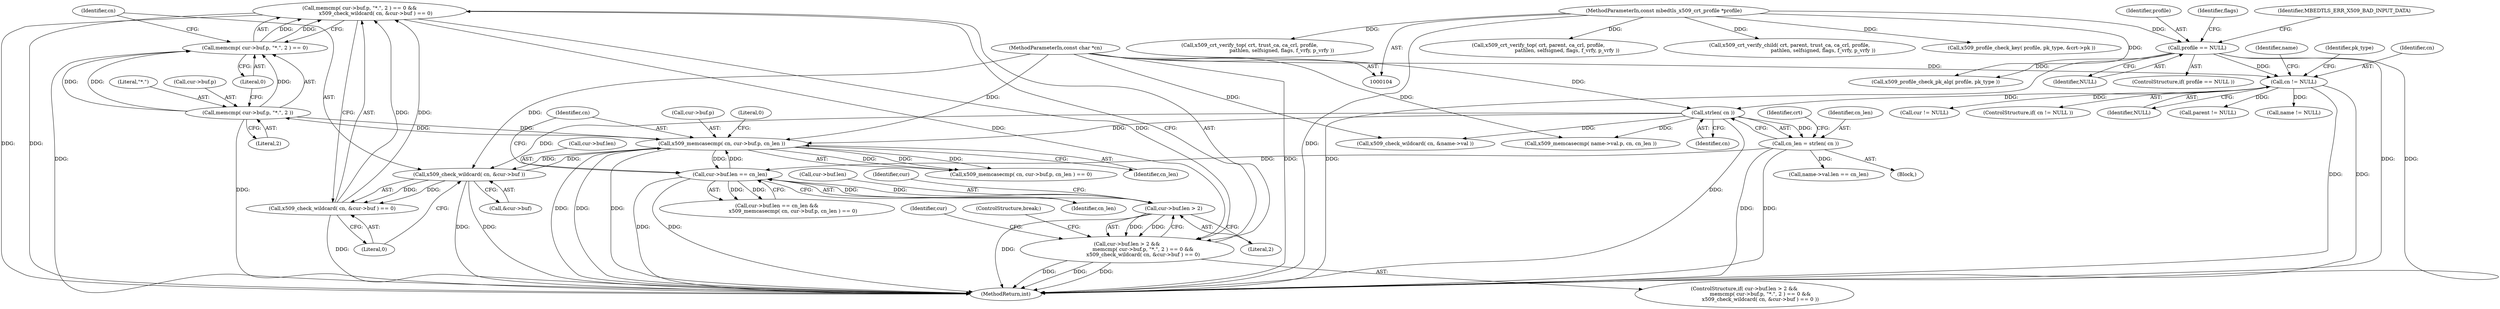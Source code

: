 digraph "1_mbedtls_d15795acd5074e0b44e71f7ede8bdfe1b48591fc@API" {
"1000203" [label="(Call,memcmp( cur->buf.p, \"*.\", 2 ) == 0 &&\n                    x509_check_wildcard( cn, &cur->buf ) == 0)"];
"1000204" [label="(Call,memcmp( cur->buf.p, \"*.\", 2 ) == 0)"];
"1000205" [label="(Call,memcmp( cur->buf.p, \"*.\", 2 ))"];
"1000184" [label="(Call,x509_memcasecmp( cn, cur->buf.p, cn_len ))"];
"1000215" [label="(Call,x509_check_wildcard( cn, &cur->buf ))"];
"1000154" [label="(Call,strlen( cn ))"];
"1000142" [label="(Call,cn != NULL)"];
"1000109" [label="(MethodParameterIn,const char *cn)"];
"1000132" [label="(Call,profile == NULL)"];
"1000108" [label="(MethodParameterIn,const mbedtls_x509_crt_profile *profile)"];
"1000176" [label="(Call,cur->buf.len == cn_len)"];
"1000196" [label="(Call,cur->buf.len > 2)"];
"1000152" [label="(Call,cn_len = strlen( cn ))"];
"1000214" [label="(Call,x509_check_wildcard( cn, &cur->buf ) == 0)"];
"1000195" [label="(Call,cur->buf.len > 2 &&\n                    memcmp( cur->buf.p, \"*.\", 2 ) == 0 &&\n                    x509_check_wildcard( cn, &cur->buf ) == 0)"];
"1000185" [label="(Identifier,cn)"];
"1000217" [label="(Call,&cur->buf)"];
"1000240" [label="(Call,name != NULL)"];
"1000197" [label="(Call,cur->buf.len)"];
"1000295" [label="(Call,x509_check_wildcard( cn, &name->val ))"];
"1000191" [label="(Identifier,cn_len)"];
"1000225" [label="(Identifier,cur)"];
"1000215" [label="(Call,x509_check_wildcard( cn, &cur->buf ))"];
"1000378" [label="(Call,x509_crt_verify_top( crt, parent, ca_crl, profile,\n                                    pathlen, selfsigned, flags, f_vrfy, p_vrfy ))"];
"1000142" [label="(Call,cn != NULL)"];
"1000175" [label="(Call,cur->buf.len == cn_len &&\n                    x509_memcasecmp( cn, cur->buf.p, cn_len ) == 0)"];
"1000132" [label="(Call,profile == NULL)"];
"1000155" [label="(Identifier,cn)"];
"1000317" [label="(Identifier,pk_type)"];
"1000213" [label="(Literal,0)"];
"1000176" [label="(Call,cur->buf.len == cn_len)"];
"1000108" [label="(MethodParameterIn,const mbedtls_x509_crt_profile *profile)"];
"1000177" [label="(Call,cur->buf.len)"];
"1000194" [label="(ControlStructure,if( cur->buf.len > 2 &&\n                    memcmp( cur->buf.p, \"*.\", 2 ) == 0 &&\n                    x509_check_wildcard( cn, &cur->buf ) == 0 ))"];
"1000204" [label="(Call,memcmp( cur->buf.p, \"*.\", 2 ) == 0)"];
"1000214" [label="(Call,x509_check_wildcard( cn, &cur->buf ) == 0)"];
"1000203" [label="(Call,memcmp( cur->buf.p, \"*.\", 2 ) == 0 &&\n                    x509_check_wildcard( cn, &cur->buf ) == 0)"];
"1000216" [label="(Identifier,cn)"];
"1000211" [label="(Literal,\"*.\")"];
"1000192" [label="(Literal,0)"];
"1000109" [label="(MethodParameterIn,const char *cn)"];
"1000170" [label="(Call,cur != NULL)"];
"1000136" [label="(Identifier,MBEDTLS_ERR_X509_BAD_INPUT_DATA)"];
"1000256" [label="(Call,name->val.len == cn_len)"];
"1000143" [label="(Identifier,cn)"];
"1000154" [label="(Call,strlen( cn ))"];
"1000264" [label="(Call,x509_memcasecmp( name->val.p, cn, cn_len ))"];
"1000205" [label="(Call,memcmp( cur->buf.p, \"*.\", 2 ))"];
"1000134" [label="(Identifier,NULL)"];
"1000206" [label="(Call,cur->buf.p)"];
"1000131" [label="(ControlStructure,if( profile == NULL ))"];
"1000196" [label="(Call,cur->buf.len > 2)"];
"1000159" [label="(Identifier,crt)"];
"1000133" [label="(Identifier,profile)"];
"1000184" [label="(Call,x509_memcasecmp( cn, cur->buf.p, cn_len ))"];
"1000195" [label="(Call,cur->buf.len > 2 &&\n                    memcmp( cur->buf.p, \"*.\", 2 ) == 0 &&\n                    x509_check_wildcard( cn, &cur->buf ) == 0)"];
"1000182" [label="(Identifier,cn_len)"];
"1000141" [label="(ControlStructure,if( cn != NULL ))"];
"1000428" [label="(Call,x509_crt_verify_child( crt, parent, trust_ca, ca_crl, profile,\n                                          pathlen, selfsigned, flags, f_vrfy, p_vrfy ))"];
"1000186" [label="(Call,cur->buf.p)"];
"1000208" [label="(Identifier,cur)"];
"1000153" [label="(Identifier,cn_len)"];
"1000147" [label="(Identifier,name)"];
"1000335" [label="(Call,x509_profile_check_key( profile, pk_type, &crt->pk ))"];
"1000325" [label="(Call,x509_profile_check_pk_alg( profile, pk_type ))"];
"1000145" [label="(Block,)"];
"1000183" [label="(Call,x509_memcasecmp( cn, cur->buf.p, cn_len ) == 0)"];
"1000223" [label="(ControlStructure,break;)"];
"1000212" [label="(Literal,2)"];
"1000152" [label="(Call,cn_len = strlen( cn ))"];
"1000221" [label="(Literal,0)"];
"1000139" [label="(Identifier,flags)"];
"1000144" [label="(Identifier,NULL)"];
"1000351" [label="(Call,parent != NULL)"];
"1000449" [label="(Call,x509_crt_verify_top( crt, trust_ca, ca_crl, profile,\n                                        pathlen, selfsigned, flags, f_vrfy, p_vrfy ))"];
"1000474" [label="(MethodReturn,int)"];
"1000202" [label="(Literal,2)"];
"1000203" -> "1000195"  [label="AST: "];
"1000203" -> "1000204"  [label="CFG: "];
"1000203" -> "1000214"  [label="CFG: "];
"1000204" -> "1000203"  [label="AST: "];
"1000214" -> "1000203"  [label="AST: "];
"1000195" -> "1000203"  [label="CFG: "];
"1000203" -> "1000474"  [label="DDG: "];
"1000203" -> "1000474"  [label="DDG: "];
"1000203" -> "1000195"  [label="DDG: "];
"1000203" -> "1000195"  [label="DDG: "];
"1000204" -> "1000203"  [label="DDG: "];
"1000204" -> "1000203"  [label="DDG: "];
"1000214" -> "1000203"  [label="DDG: "];
"1000214" -> "1000203"  [label="DDG: "];
"1000204" -> "1000213"  [label="CFG: "];
"1000205" -> "1000204"  [label="AST: "];
"1000213" -> "1000204"  [label="AST: "];
"1000216" -> "1000204"  [label="CFG: "];
"1000204" -> "1000474"  [label="DDG: "];
"1000205" -> "1000204"  [label="DDG: "];
"1000205" -> "1000204"  [label="DDG: "];
"1000205" -> "1000204"  [label="DDG: "];
"1000205" -> "1000212"  [label="CFG: "];
"1000206" -> "1000205"  [label="AST: "];
"1000211" -> "1000205"  [label="AST: "];
"1000212" -> "1000205"  [label="AST: "];
"1000213" -> "1000205"  [label="CFG: "];
"1000205" -> "1000474"  [label="DDG: "];
"1000205" -> "1000184"  [label="DDG: "];
"1000184" -> "1000205"  [label="DDG: "];
"1000184" -> "1000183"  [label="AST: "];
"1000184" -> "1000191"  [label="CFG: "];
"1000185" -> "1000184"  [label="AST: "];
"1000186" -> "1000184"  [label="AST: "];
"1000191" -> "1000184"  [label="AST: "];
"1000192" -> "1000184"  [label="CFG: "];
"1000184" -> "1000474"  [label="DDG: "];
"1000184" -> "1000474"  [label="DDG: "];
"1000184" -> "1000474"  [label="DDG: "];
"1000184" -> "1000176"  [label="DDG: "];
"1000184" -> "1000183"  [label="DDG: "];
"1000184" -> "1000183"  [label="DDG: "];
"1000184" -> "1000183"  [label="DDG: "];
"1000215" -> "1000184"  [label="DDG: "];
"1000154" -> "1000184"  [label="DDG: "];
"1000109" -> "1000184"  [label="DDG: "];
"1000176" -> "1000184"  [label="DDG: "];
"1000184" -> "1000215"  [label="DDG: "];
"1000215" -> "1000214"  [label="AST: "];
"1000215" -> "1000217"  [label="CFG: "];
"1000216" -> "1000215"  [label="AST: "];
"1000217" -> "1000215"  [label="AST: "];
"1000221" -> "1000215"  [label="CFG: "];
"1000215" -> "1000474"  [label="DDG: "];
"1000215" -> "1000474"  [label="DDG: "];
"1000215" -> "1000214"  [label="DDG: "];
"1000215" -> "1000214"  [label="DDG: "];
"1000154" -> "1000215"  [label="DDG: "];
"1000109" -> "1000215"  [label="DDG: "];
"1000154" -> "1000152"  [label="AST: "];
"1000154" -> "1000155"  [label="CFG: "];
"1000155" -> "1000154"  [label="AST: "];
"1000152" -> "1000154"  [label="CFG: "];
"1000154" -> "1000474"  [label="DDG: "];
"1000154" -> "1000152"  [label="DDG: "];
"1000142" -> "1000154"  [label="DDG: "];
"1000109" -> "1000154"  [label="DDG: "];
"1000154" -> "1000264"  [label="DDG: "];
"1000154" -> "1000295"  [label="DDG: "];
"1000142" -> "1000141"  [label="AST: "];
"1000142" -> "1000144"  [label="CFG: "];
"1000143" -> "1000142"  [label="AST: "];
"1000144" -> "1000142"  [label="AST: "];
"1000147" -> "1000142"  [label="CFG: "];
"1000317" -> "1000142"  [label="CFG: "];
"1000142" -> "1000474"  [label="DDG: "];
"1000142" -> "1000474"  [label="DDG: "];
"1000109" -> "1000142"  [label="DDG: "];
"1000132" -> "1000142"  [label="DDG: "];
"1000142" -> "1000170"  [label="DDG: "];
"1000142" -> "1000240"  [label="DDG: "];
"1000142" -> "1000351"  [label="DDG: "];
"1000109" -> "1000104"  [label="AST: "];
"1000109" -> "1000474"  [label="DDG: "];
"1000109" -> "1000264"  [label="DDG: "];
"1000109" -> "1000295"  [label="DDG: "];
"1000132" -> "1000131"  [label="AST: "];
"1000132" -> "1000134"  [label="CFG: "];
"1000133" -> "1000132"  [label="AST: "];
"1000134" -> "1000132"  [label="AST: "];
"1000136" -> "1000132"  [label="CFG: "];
"1000139" -> "1000132"  [label="CFG: "];
"1000132" -> "1000474"  [label="DDG: "];
"1000132" -> "1000474"  [label="DDG: "];
"1000132" -> "1000474"  [label="DDG: "];
"1000108" -> "1000132"  [label="DDG: "];
"1000132" -> "1000325"  [label="DDG: "];
"1000108" -> "1000104"  [label="AST: "];
"1000108" -> "1000474"  [label="DDG: "];
"1000108" -> "1000325"  [label="DDG: "];
"1000108" -> "1000335"  [label="DDG: "];
"1000108" -> "1000378"  [label="DDG: "];
"1000108" -> "1000428"  [label="DDG: "];
"1000108" -> "1000449"  [label="DDG: "];
"1000176" -> "1000175"  [label="AST: "];
"1000176" -> "1000182"  [label="CFG: "];
"1000177" -> "1000176"  [label="AST: "];
"1000182" -> "1000176"  [label="AST: "];
"1000185" -> "1000176"  [label="CFG: "];
"1000175" -> "1000176"  [label="CFG: "];
"1000176" -> "1000474"  [label="DDG: "];
"1000176" -> "1000474"  [label="DDG: "];
"1000176" -> "1000175"  [label="DDG: "];
"1000176" -> "1000175"  [label="DDG: "];
"1000196" -> "1000176"  [label="DDG: "];
"1000152" -> "1000176"  [label="DDG: "];
"1000176" -> "1000196"  [label="DDG: "];
"1000196" -> "1000195"  [label="AST: "];
"1000196" -> "1000202"  [label="CFG: "];
"1000197" -> "1000196"  [label="AST: "];
"1000202" -> "1000196"  [label="AST: "];
"1000208" -> "1000196"  [label="CFG: "];
"1000195" -> "1000196"  [label="CFG: "];
"1000196" -> "1000474"  [label="DDG: "];
"1000196" -> "1000195"  [label="DDG: "];
"1000196" -> "1000195"  [label="DDG: "];
"1000152" -> "1000145"  [label="AST: "];
"1000153" -> "1000152"  [label="AST: "];
"1000159" -> "1000152"  [label="CFG: "];
"1000152" -> "1000474"  [label="DDG: "];
"1000152" -> "1000474"  [label="DDG: "];
"1000152" -> "1000256"  [label="DDG: "];
"1000214" -> "1000221"  [label="CFG: "];
"1000221" -> "1000214"  [label="AST: "];
"1000214" -> "1000474"  [label="DDG: "];
"1000195" -> "1000194"  [label="AST: "];
"1000223" -> "1000195"  [label="CFG: "];
"1000225" -> "1000195"  [label="CFG: "];
"1000195" -> "1000474"  [label="DDG: "];
"1000195" -> "1000474"  [label="DDG: "];
"1000195" -> "1000474"  [label="DDG: "];
}
